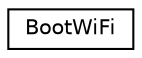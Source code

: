 digraph "Graphical Class Hierarchy"
{
  edge [fontname="Helvetica",fontsize="10",labelfontname="Helvetica",labelfontsize="10"];
  node [fontname="Helvetica",fontsize="10",shape=record];
  rankdir="LR";
  Node0 [label="BootWiFi",height=0.2,width=0.4,color="black", fillcolor="white", style="filled",URL="$class_boot_wi_fi.html"];
}
